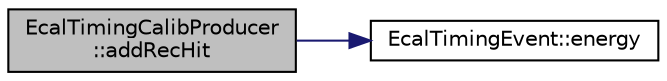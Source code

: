 digraph "EcalTimingCalibProducer::addRecHit"
{
 // INTERACTIVE_SVG=YES
  edge [fontname="Helvetica",fontsize="10",labelfontname="Helvetica",labelfontsize="10"];
  node [fontname="Helvetica",fontsize="10",shape=record];
  rankdir="LR";
  Node1 [label="EcalTimingCalibProducer\l::addRecHit",height=0.2,width=0.4,color="black", fillcolor="grey75", style="filled" fontcolor="black"];
  Node1 -> Node2 [color="midnightblue",fontsize="10",style="solid",fontname="Helvetica"];
  Node2 [label="EcalTimingEvent::energy",height=0.2,width=0.4,color="black", fillcolor="white", style="filled",URL="$classEcalTimingEvent.html#a7d941a971b60c6a063bc1492115206ab",tooltip="Energy is stored in a uint16_t in 10&#39;s of MeV. energy() returns a float in GeV. "];
}

